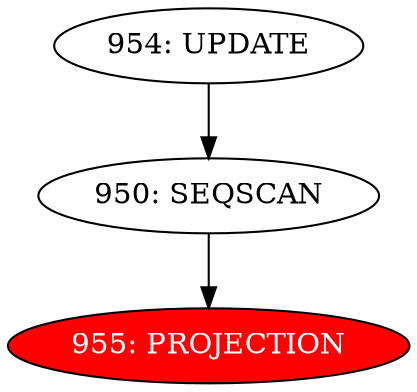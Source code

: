 digraph name {
950 [label="950: SEQSCAN" ];
950 -> 955;
955 [label="955: PROJECTION" fontcolor="white" style="filled" fillcolor="red"];
954 [label="954: UPDATE" ];
954 -> 950;

}

